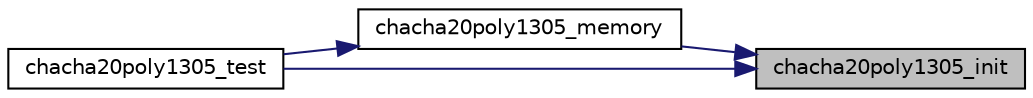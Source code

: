 digraph "chacha20poly1305_init"
{
 // LATEX_PDF_SIZE
  edge [fontname="Helvetica",fontsize="10",labelfontname="Helvetica",labelfontsize="10"];
  node [fontname="Helvetica",fontsize="10",shape=record];
  rankdir="RL";
  Node3 [label="chacha20poly1305_init",height=0.2,width=0.4,color="black", fillcolor="grey75", style="filled", fontcolor="black",tooltip="Initialize an ChaCha20Poly1305 context (only the key)"];
  Node3 -> Node4 [dir="back",color="midnightblue",fontsize="10",style="solid",fontname="Helvetica"];
  Node4 [label="chacha20poly1305_memory",height=0.2,width=0.4,color="black", fillcolor="white", style="filled",URL="$chacha20poly1305__memory_8c.html#a1ad9f37fe4a4ac32fad1a1ab97f99d30",tooltip="Process an entire GCM packet in one call."];
  Node4 -> Node5 [dir="back",color="midnightblue",fontsize="10",style="solid",fontname="Helvetica"];
  Node5 [label="chacha20poly1305_test",height=0.2,width=0.4,color="black", fillcolor="white", style="filled",URL="$chacha20poly1305__test_8c.html#a3ed16a3fd7fc440bc9137936ddb99793",tooltip=" "];
  Node3 -> Node5 [dir="back",color="midnightblue",fontsize="10",style="solid",fontname="Helvetica"];
}
